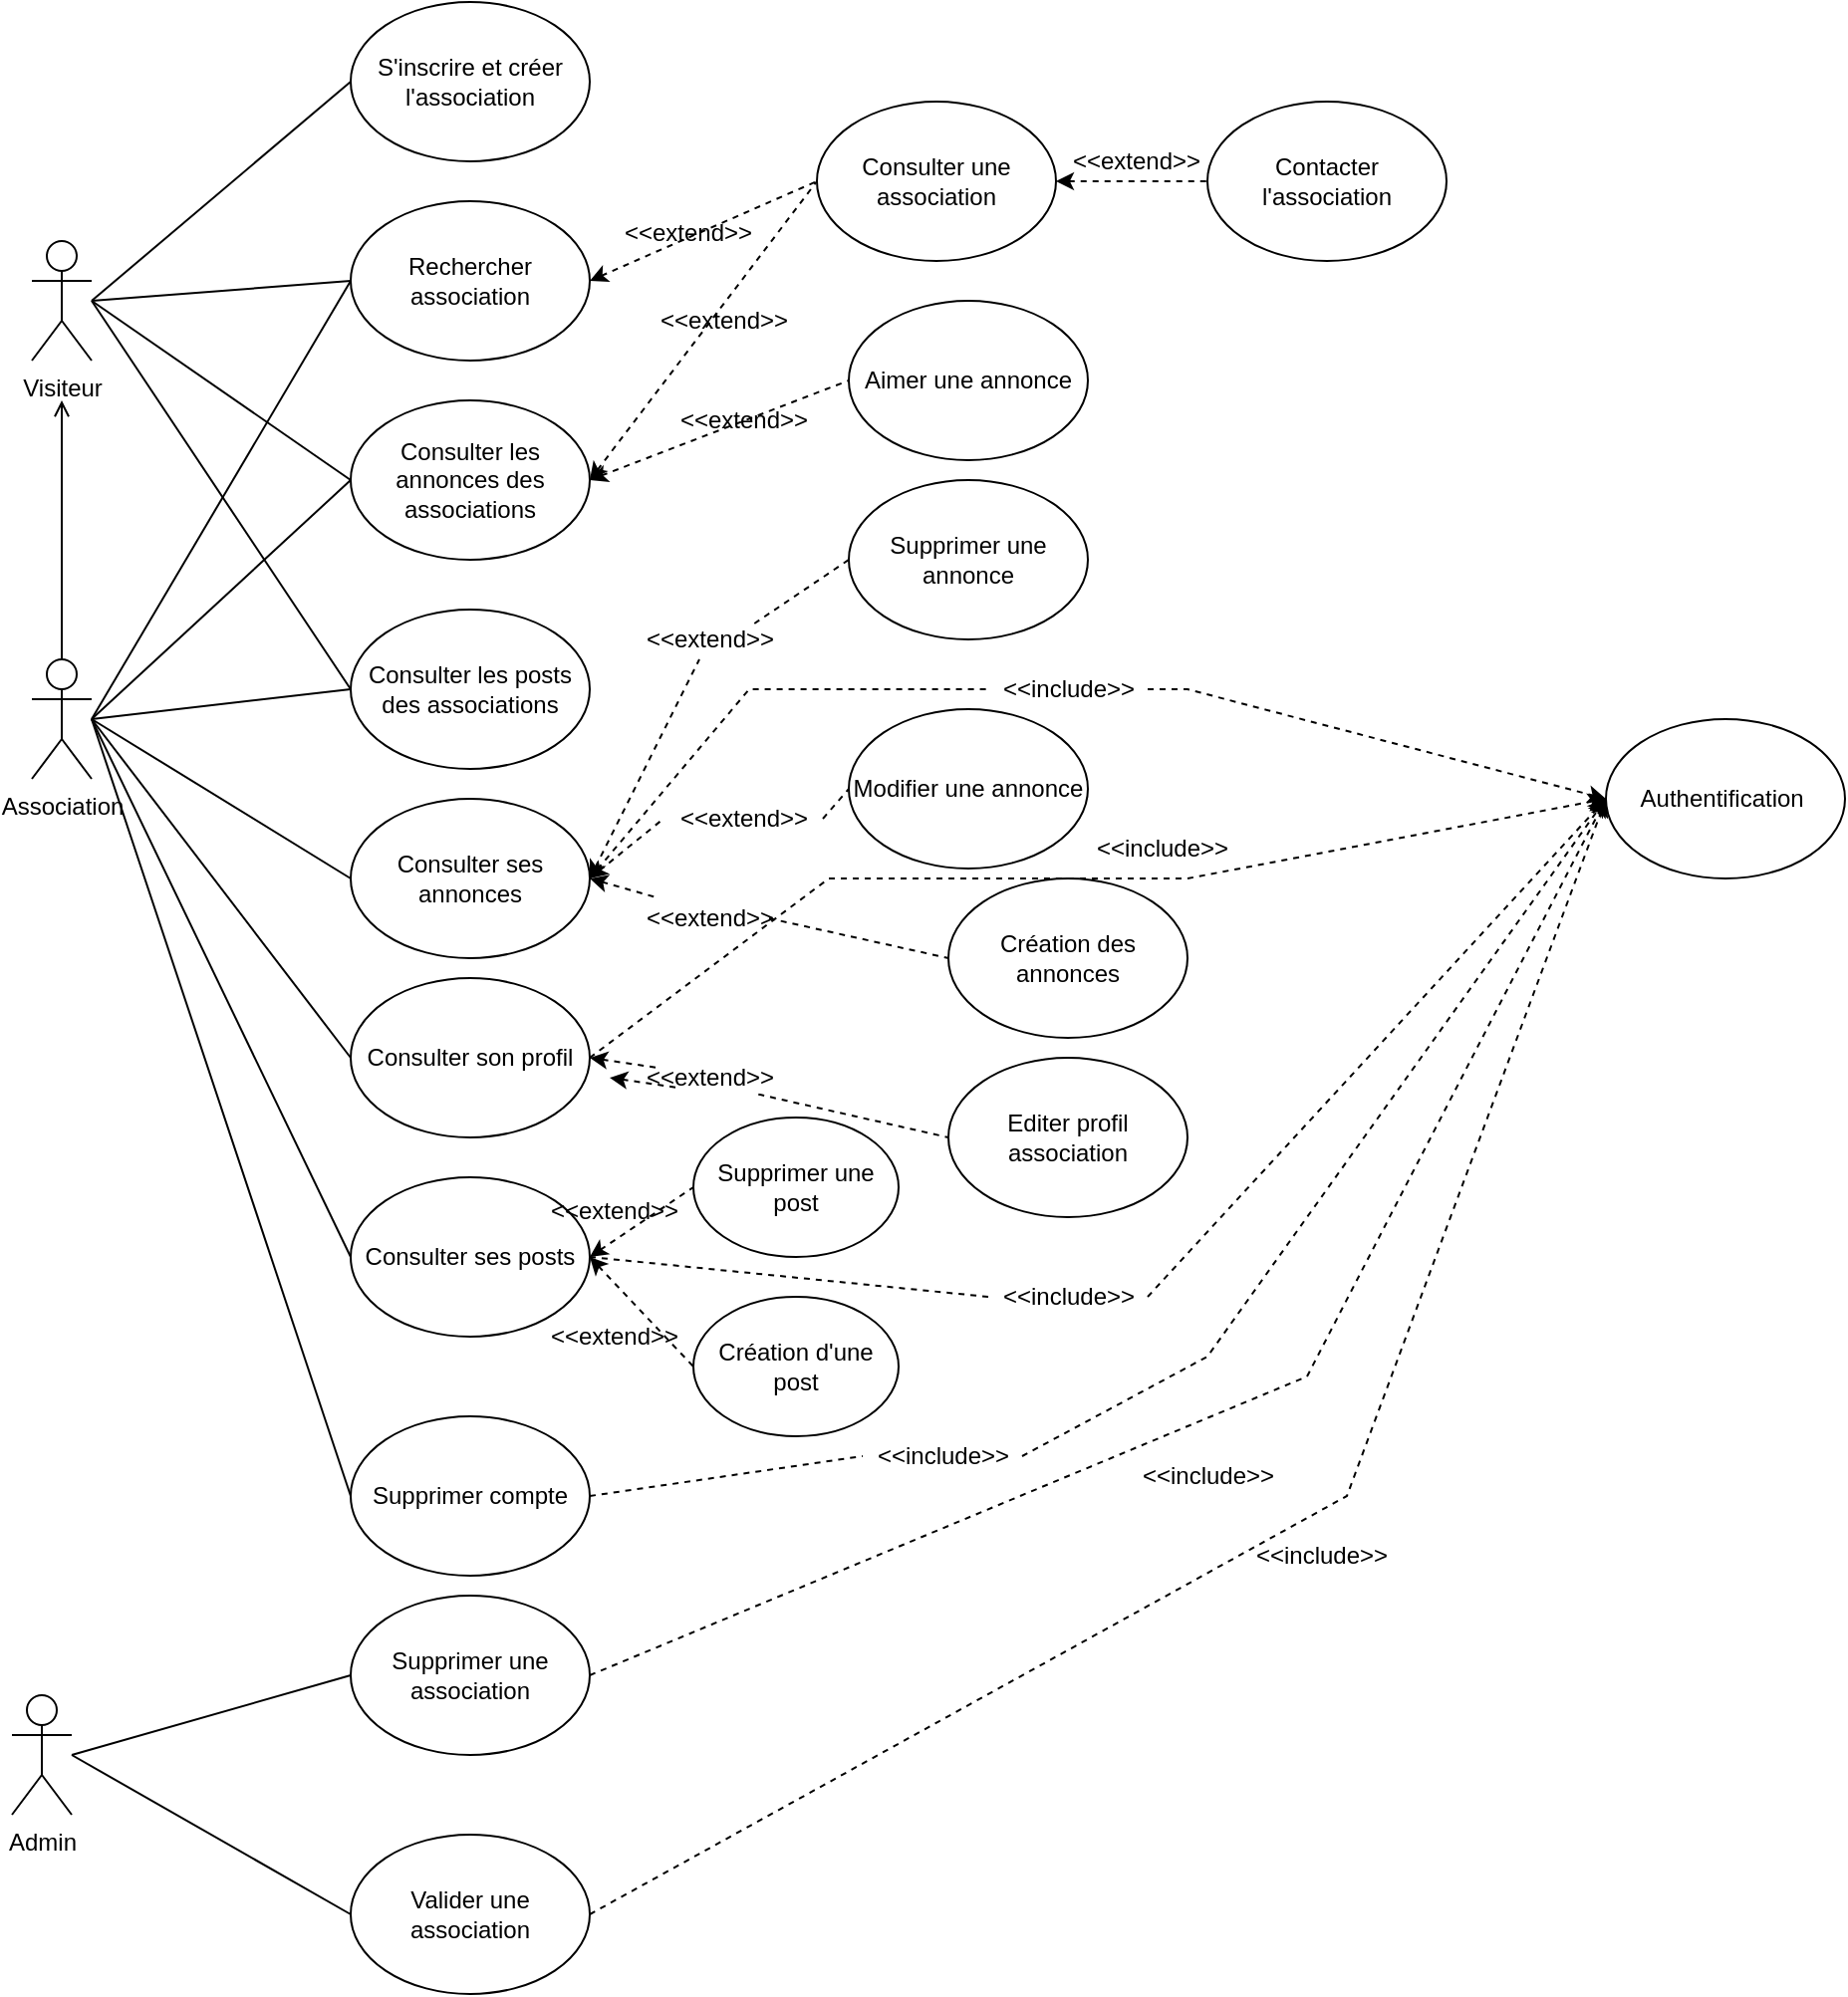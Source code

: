<mxfile version="19.0.3" type="github">
  <diagram id="98kkUTzndiBbhaGtW08h" name="Page-1">
    <mxGraphModel dx="626" dy="422" grid="1" gridSize="10" guides="1" tooltips="1" connect="1" arrows="1" fold="1" page="1" pageScale="1" pageWidth="827" pageHeight="1169" math="0" shadow="0">
      <root>
        <mxCell id="0" />
        <mxCell id="1" parent="0" />
        <mxCell id="tk5sPLedH6yxBTcmL2M--1" value="Visiteur" style="shape=umlActor;verticalLabelPosition=bottom;verticalAlign=top;html=1;outlineConnect=0;" vertex="1" parent="1">
          <mxGeometry x="100" y="400" width="30" height="60" as="geometry" />
        </mxCell>
        <mxCell id="tk5sPLedH6yxBTcmL2M--107" style="edgeStyle=orthogonalEdgeStyle;rounded=0;orthogonalLoop=1;jettySize=auto;html=1;entryX=0.5;entryY=1.333;entryDx=0;entryDy=0;entryPerimeter=0;startArrow=none;startFill=0;endArrow=open;endFill=0;" edge="1" parent="1" source="tk5sPLedH6yxBTcmL2M--2" target="tk5sPLedH6yxBTcmL2M--1">
          <mxGeometry relative="1" as="geometry" />
        </mxCell>
        <mxCell id="tk5sPLedH6yxBTcmL2M--2" value="Association" style="shape=umlActor;verticalLabelPosition=bottom;verticalAlign=top;html=1;outlineConnect=0;" vertex="1" parent="1">
          <mxGeometry x="100" y="610" width="30" height="60" as="geometry" />
        </mxCell>
        <mxCell id="tk5sPLedH6yxBTcmL2M--3" value="Admin" style="shape=umlActor;verticalLabelPosition=bottom;verticalAlign=top;html=1;outlineConnect=0;" vertex="1" parent="1">
          <mxGeometry x="90" y="1130" width="30" height="60" as="geometry" />
        </mxCell>
        <mxCell id="tk5sPLedH6yxBTcmL2M--4" value="S&#39;inscrire et créer l&#39;association" style="ellipse;whiteSpace=wrap;html=1;" vertex="1" parent="1">
          <mxGeometry x="260" y="280" width="120" height="80" as="geometry" />
        </mxCell>
        <mxCell id="tk5sPLedH6yxBTcmL2M--6" value="Consulter les annonces des associations" style="ellipse;whiteSpace=wrap;html=1;" vertex="1" parent="1">
          <mxGeometry x="260" y="480" width="120" height="80" as="geometry" />
        </mxCell>
        <mxCell id="tk5sPLedH6yxBTcmL2M--8" value="Consulter ses annonces" style="ellipse;whiteSpace=wrap;html=1;" vertex="1" parent="1">
          <mxGeometry x="260" y="680" width="120" height="80" as="geometry" />
        </mxCell>
        <mxCell id="tk5sPLedH6yxBTcmL2M--9" value="Consulter son profil" style="ellipse;whiteSpace=wrap;html=1;" vertex="1" parent="1">
          <mxGeometry x="260" y="770" width="120" height="80" as="geometry" />
        </mxCell>
        <mxCell id="tk5sPLedH6yxBTcmL2M--16" value="Rechercher association" style="ellipse;whiteSpace=wrap;html=1;" vertex="1" parent="1">
          <mxGeometry x="260" y="380" width="120" height="80" as="geometry" />
        </mxCell>
        <mxCell id="tk5sPLedH6yxBTcmL2M--19" value="" style="endArrow=none;html=1;rounded=0;entryX=0;entryY=0.5;entryDx=0;entryDy=0;" edge="1" parent="1" target="tk5sPLedH6yxBTcmL2M--6">
          <mxGeometry width="50" height="50" relative="1" as="geometry">
            <mxPoint x="130" y="640" as="sourcePoint" />
            <mxPoint x="210" y="550" as="targetPoint" />
          </mxGeometry>
        </mxCell>
        <mxCell id="tk5sPLedH6yxBTcmL2M--20" value="" style="endArrow=none;html=1;rounded=0;entryX=0;entryY=0.5;entryDx=0;entryDy=0;" edge="1" parent="1" target="tk5sPLedH6yxBTcmL2M--8">
          <mxGeometry width="50" height="50" relative="1" as="geometry">
            <mxPoint x="130" y="640" as="sourcePoint" />
            <mxPoint x="270" y="530" as="targetPoint" />
          </mxGeometry>
        </mxCell>
        <mxCell id="tk5sPLedH6yxBTcmL2M--21" value="" style="endArrow=none;html=1;rounded=0;entryX=0;entryY=0.5;entryDx=0;entryDy=0;" edge="1" parent="1" target="tk5sPLedH6yxBTcmL2M--9">
          <mxGeometry width="50" height="50" relative="1" as="geometry">
            <mxPoint x="130" y="640" as="sourcePoint" />
            <mxPoint x="280" y="540" as="targetPoint" />
          </mxGeometry>
        </mxCell>
        <mxCell id="tk5sPLedH6yxBTcmL2M--23" value="" style="endArrow=none;html=1;rounded=0;entryX=0;entryY=0.5;entryDx=0;entryDy=0;" edge="1" parent="1" target="tk5sPLedH6yxBTcmL2M--16">
          <mxGeometry width="50" height="50" relative="1" as="geometry">
            <mxPoint x="130" y="430" as="sourcePoint" />
            <mxPoint x="250" y="290" as="targetPoint" />
          </mxGeometry>
        </mxCell>
        <mxCell id="tk5sPLedH6yxBTcmL2M--24" value="" style="endArrow=none;html=1;rounded=0;entryX=0;entryY=0.5;entryDx=0;entryDy=0;" edge="1" parent="1" target="tk5sPLedH6yxBTcmL2M--4">
          <mxGeometry width="50" height="50" relative="1" as="geometry">
            <mxPoint x="130" y="430" as="sourcePoint" />
            <mxPoint x="220" y="440" as="targetPoint" />
          </mxGeometry>
        </mxCell>
        <mxCell id="tk5sPLedH6yxBTcmL2M--27" value="" style="endArrow=none;html=1;rounded=0;entryX=0;entryY=0.5;entryDx=0;entryDy=0;" edge="1" parent="1" target="tk5sPLedH6yxBTcmL2M--6">
          <mxGeometry width="50" height="50" relative="1" as="geometry">
            <mxPoint x="130" y="430" as="sourcePoint" />
            <mxPoint x="270" y="300" as="targetPoint" />
          </mxGeometry>
        </mxCell>
        <mxCell id="tk5sPLedH6yxBTcmL2M--28" value="&lt;div&gt;Editer profil association&lt;/div&gt;" style="ellipse;whiteSpace=wrap;html=1;" vertex="1" parent="1">
          <mxGeometry x="560" y="810" width="120" height="80" as="geometry" />
        </mxCell>
        <mxCell id="tk5sPLedH6yxBTcmL2M--29" value="" style="endArrow=none;dashed=1;html=1;rounded=0;entryX=0;entryY=0.5;entryDx=0;entryDy=0;exitX=0.808;exitY=0.917;exitDx=0;exitDy=0;startArrow=none;startFill=1;exitPerimeter=0;" edge="1" parent="1" source="tk5sPLedH6yxBTcmL2M--37" target="tk5sPLedH6yxBTcmL2M--28">
          <mxGeometry width="50" height="50" relative="1" as="geometry">
            <mxPoint x="360" y="670" as="sourcePoint" />
            <mxPoint x="410" y="620" as="targetPoint" />
          </mxGeometry>
        </mxCell>
        <mxCell id="tk5sPLedH6yxBTcmL2M--30" value="Création des annonces" style="ellipse;whiteSpace=wrap;html=1;" vertex="1" parent="1">
          <mxGeometry x="560" y="720" width="120" height="80" as="geometry" />
        </mxCell>
        <mxCell id="tk5sPLedH6yxBTcmL2M--33" value="" style="endArrow=none;dashed=1;html=1;rounded=0;entryX=0;entryY=0.5;entryDx=0;entryDy=0;startArrow=none;startFill=1;" edge="1" parent="1" target="tk5sPLedH6yxBTcmL2M--30">
          <mxGeometry width="50" height="50" relative="1" as="geometry">
            <mxPoint x="470" y="740" as="sourcePoint" />
            <mxPoint x="414" y="620" as="targetPoint" />
          </mxGeometry>
        </mxCell>
        <mxCell id="tk5sPLedH6yxBTcmL2M--40" value="Modifier une annonce" style="ellipse;whiteSpace=wrap;html=1;" vertex="1" parent="1">
          <mxGeometry x="510" y="635" width="120" height="80" as="geometry" />
        </mxCell>
        <mxCell id="tk5sPLedH6yxBTcmL2M--41" value="" style="endArrow=none;dashed=1;html=1;rounded=0;entryX=0;entryY=0.5;entryDx=0;entryDy=0;exitX=1;exitY=0.5;exitDx=0;exitDy=0;startArrow=none;startFill=1;" edge="1" parent="1" target="tk5sPLedH6yxBTcmL2M--40" source="tk5sPLedH6yxBTcmL2M--42">
          <mxGeometry width="50" height="50" relative="1" as="geometry">
            <mxPoint x="380" y="590" as="sourcePoint" />
            <mxPoint x="414" y="535" as="targetPoint" />
          </mxGeometry>
        </mxCell>
        <mxCell id="tk5sPLedH6yxBTcmL2M--43" value="Supprimer une annonce" style="ellipse;whiteSpace=wrap;html=1;" vertex="1" parent="1">
          <mxGeometry x="510" y="520" width="120" height="80" as="geometry" />
        </mxCell>
        <mxCell id="tk5sPLedH6yxBTcmL2M--44" value="" style="endArrow=none;dashed=1;html=1;rounded=0;entryX=0;entryY=0.5;entryDx=0;entryDy=0;exitX=0.783;exitY=0.1;exitDx=0;exitDy=0;startArrow=none;startFill=1;exitPerimeter=0;" edge="1" parent="1" target="tk5sPLedH6yxBTcmL2M--43" source="tk5sPLedH6yxBTcmL2M--45">
          <mxGeometry width="50" height="50" relative="1" as="geometry">
            <mxPoint x="390" y="545" as="sourcePoint" />
            <mxPoint x="424" y="490" as="targetPoint" />
          </mxGeometry>
        </mxCell>
        <mxCell id="tk5sPLedH6yxBTcmL2M--45" value="&amp;lt;&amp;lt;extend&amp;gt;&amp;gt;" style="text;html=1;align=center;verticalAlign=middle;resizable=0;points=[];autosize=1;strokeColor=none;fillColor=none;" vertex="1" parent="1">
          <mxGeometry x="400" y="590" width="80" height="20" as="geometry" />
        </mxCell>
        <mxCell id="tk5sPLedH6yxBTcmL2M--46" value="" style="endArrow=none;dashed=1;html=1;rounded=0;exitX=1;exitY=0.5;exitDx=0;exitDy=0;startArrow=classic;startFill=1;" edge="1" parent="1" source="tk5sPLedH6yxBTcmL2M--8" target="tk5sPLedH6yxBTcmL2M--45">
          <mxGeometry width="50" height="50" relative="1" as="geometry">
            <mxPoint x="380" y="625" as="sourcePoint" />
            <mxPoint x="480" y="510" as="targetPoint" />
          </mxGeometry>
        </mxCell>
        <mxCell id="tk5sPLedH6yxBTcmL2M--42" value="&amp;lt;&amp;lt;extend&amp;gt;&amp;gt;" style="text;html=1;align=center;verticalAlign=middle;resizable=0;points=[];autosize=1;strokeColor=none;fillColor=none;" vertex="1" parent="1">
          <mxGeometry x="417" y="680" width="80" height="20" as="geometry" />
        </mxCell>
        <mxCell id="tk5sPLedH6yxBTcmL2M--47" value="" style="endArrow=none;dashed=1;html=1;rounded=0;entryX=0;entryY=0.5;entryDx=0;entryDy=0;exitX=1;exitY=0.5;exitDx=0;exitDy=0;startArrow=classic;startFill=1;" edge="1" parent="1" source="tk5sPLedH6yxBTcmL2M--8" target="tk5sPLedH6yxBTcmL2M--42">
          <mxGeometry width="50" height="50" relative="1" as="geometry">
            <mxPoint x="380" y="625" as="sourcePoint" />
            <mxPoint x="480" y="610" as="targetPoint" />
          </mxGeometry>
        </mxCell>
        <mxCell id="tk5sPLedH6yxBTcmL2M--34" value="&amp;lt;&amp;lt;extend&amp;gt;&amp;gt;" style="text;html=1;align=center;verticalAlign=middle;resizable=0;points=[];autosize=1;strokeColor=none;fillColor=none;" vertex="1" parent="1">
          <mxGeometry x="400" y="730" width="80" height="20" as="geometry" />
        </mxCell>
        <mxCell id="tk5sPLedH6yxBTcmL2M--48" value="" style="endArrow=none;dashed=1;html=1;rounded=0;entryX=0.175;entryY=-0.017;entryDx=0;entryDy=0;exitX=1;exitY=0.5;exitDx=0;exitDy=0;startArrow=classic;startFill=1;entryPerimeter=0;" edge="1" parent="1" source="tk5sPLedH6yxBTcmL2M--8" target="tk5sPLedH6yxBTcmL2M--34">
          <mxGeometry width="50" height="50" relative="1" as="geometry">
            <mxPoint x="380" y="625" as="sourcePoint" />
            <mxPoint x="510" y="705" as="targetPoint" />
          </mxGeometry>
        </mxCell>
        <mxCell id="tk5sPLedH6yxBTcmL2M--37" value="&amp;lt;&amp;lt;extend&amp;gt;&amp;gt;" style="text;html=1;align=center;verticalAlign=middle;resizable=0;points=[];autosize=1;strokeColor=none;fillColor=none;" vertex="1" parent="1">
          <mxGeometry x="400" y="810" width="80" height="20" as="geometry" />
        </mxCell>
        <mxCell id="tk5sPLedH6yxBTcmL2M--49" value="" style="endArrow=none;dashed=1;html=1;rounded=0;entryX=0.175;entryY=0.25;entryDx=0;entryDy=0;exitX=1;exitY=0.5;exitDx=0;exitDy=0;startArrow=classic;startFill=1;entryPerimeter=0;" edge="1" parent="1" source="tk5sPLedH6yxBTcmL2M--9" target="tk5sPLedH6yxBTcmL2M--37">
          <mxGeometry width="50" height="50" relative="1" as="geometry">
            <mxPoint x="380" y="770" as="sourcePoint" />
            <mxPoint x="480" y="820" as="targetPoint" />
          </mxGeometry>
        </mxCell>
        <mxCell id="tk5sPLedH6yxBTcmL2M--50" value="&lt;div&gt;Consulter une association&lt;/div&gt;" style="ellipse;whiteSpace=wrap;html=1;" vertex="1" parent="1">
          <mxGeometry x="494" y="330" width="120" height="80" as="geometry" />
        </mxCell>
        <mxCell id="tk5sPLedH6yxBTcmL2M--53" value="" style="endArrow=none;dashed=1;html=1;rounded=0;exitX=1;exitY=0.5;exitDx=0;exitDy=0;startArrow=classic;startFill=1;entryX=0;entryY=0.5;entryDx=0;entryDy=0;" edge="1" parent="1" target="tk5sPLedH6yxBTcmL2M--50" source="tk5sPLedH6yxBTcmL2M--16">
          <mxGeometry width="50" height="50" relative="1" as="geometry">
            <mxPoint x="380" y="220" as="sourcePoint" />
            <mxPoint x="439.36" y="387" as="targetPoint" />
          </mxGeometry>
        </mxCell>
        <mxCell id="tk5sPLedH6yxBTcmL2M--54" value="&lt;div&gt;Contacter l&#39;association&lt;/div&gt;" style="ellipse;whiteSpace=wrap;html=1;" vertex="1" parent="1">
          <mxGeometry x="690" y="330" width="120" height="80" as="geometry" />
        </mxCell>
        <mxCell id="tk5sPLedH6yxBTcmL2M--57" value="" style="endArrow=none;dashed=1;html=1;rounded=0;entryX=0;entryY=0.5;entryDx=0;entryDy=0;exitX=1;exitY=0.5;exitDx=0;exitDy=0;startArrow=classic;startFill=1;" edge="1" parent="1" target="tk5sPLedH6yxBTcmL2M--54" source="tk5sPLedH6yxBTcmL2M--50">
          <mxGeometry width="50" height="50" relative="1" as="geometry">
            <mxPoint x="470" y="340" as="sourcePoint" />
            <mxPoint x="654" y="275" as="targetPoint" />
          </mxGeometry>
        </mxCell>
        <mxCell id="tk5sPLedH6yxBTcmL2M--58" value="&amp;lt;&amp;lt;extend&amp;gt;&amp;gt;" style="text;html=1;align=center;verticalAlign=middle;resizable=0;points=[];autosize=1;strokeColor=none;fillColor=none;" vertex="1" parent="1">
          <mxGeometry x="389" y="386" width="80" height="20" as="geometry" />
        </mxCell>
        <mxCell id="tk5sPLedH6yxBTcmL2M--59" value="&amp;lt;&amp;lt;extend&amp;gt;&amp;gt;" style="text;html=1;align=center;verticalAlign=middle;resizable=0;points=[];autosize=1;strokeColor=none;fillColor=none;" vertex="1" parent="1">
          <mxGeometry x="614" y="350" width="80" height="20" as="geometry" />
        </mxCell>
        <mxCell id="tk5sPLedH6yxBTcmL2M--61" value="" style="endArrow=none;html=1;rounded=0;entryX=0;entryY=0.5;entryDx=0;entryDy=0;" edge="1" parent="1" target="tk5sPLedH6yxBTcmL2M--16">
          <mxGeometry width="50" height="50" relative="1" as="geometry">
            <mxPoint x="130" y="640" as="sourcePoint" />
            <mxPoint x="270" y="530" as="targetPoint" />
          </mxGeometry>
        </mxCell>
        <mxCell id="tk5sPLedH6yxBTcmL2M--62" value="" style="endArrow=none;dashed=1;html=1;rounded=0;exitX=1;exitY=0.5;exitDx=0;exitDy=0;startArrow=classic;startFill=1;entryX=0;entryY=0.5;entryDx=0;entryDy=0;" edge="1" parent="1" source="tk5sPLedH6yxBTcmL2M--6" target="tk5sPLedH6yxBTcmL2M--50">
          <mxGeometry width="50" height="50" relative="1" as="geometry">
            <mxPoint x="390" y="430" as="sourcePoint" />
            <mxPoint x="504" y="380" as="targetPoint" />
          </mxGeometry>
        </mxCell>
        <mxCell id="tk5sPLedH6yxBTcmL2M--63" value="&amp;lt;&amp;lt;extend&amp;gt;&amp;gt;" style="text;html=1;align=center;verticalAlign=middle;resizable=0;points=[];autosize=1;strokeColor=none;fillColor=none;" vertex="1" parent="1">
          <mxGeometry x="407" y="430" width="80" height="20" as="geometry" />
        </mxCell>
        <mxCell id="tk5sPLedH6yxBTcmL2M--65" value="&lt;div&gt;Aimer une annonce&lt;/div&gt;" style="ellipse;whiteSpace=wrap;html=1;" vertex="1" parent="1">
          <mxGeometry x="510" y="430" width="120" height="80" as="geometry" />
        </mxCell>
        <mxCell id="tk5sPLedH6yxBTcmL2M--66" value="" style="endArrow=none;dashed=1;html=1;rounded=0;entryX=0;entryY=0.5;entryDx=0;entryDy=0;exitX=1;exitY=0.5;exitDx=0;exitDy=0;startArrow=classic;startFill=1;" edge="1" parent="1" target="tk5sPLedH6yxBTcmL2M--65" source="tk5sPLedH6yxBTcmL2M--6">
          <mxGeometry width="50" height="50" relative="1" as="geometry">
            <mxPoint x="614" y="460" as="sourcePoint" />
            <mxPoint x="654" y="365" as="targetPoint" />
          </mxGeometry>
        </mxCell>
        <mxCell id="tk5sPLedH6yxBTcmL2M--70" value="&amp;lt;&amp;lt;extend&amp;gt;&amp;gt;" style="text;html=1;align=center;verticalAlign=middle;resizable=0;points=[];autosize=1;strokeColor=none;fillColor=none;" vertex="1" parent="1">
          <mxGeometry x="417" y="480" width="80" height="20" as="geometry" />
        </mxCell>
        <mxCell id="tk5sPLedH6yxBTcmL2M--71" value="Consulter ses posts" style="ellipse;whiteSpace=wrap;html=1;" vertex="1" parent="1">
          <mxGeometry x="260" y="870" width="120" height="80" as="geometry" />
        </mxCell>
        <mxCell id="tk5sPLedH6yxBTcmL2M--73" value="" style="endArrow=none;html=1;rounded=0;entryX=0;entryY=0.5;entryDx=0;entryDy=0;" edge="1" parent="1" target="tk5sPLedH6yxBTcmL2M--71">
          <mxGeometry width="50" height="50" relative="1" as="geometry">
            <mxPoint x="130" y="640" as="sourcePoint" />
            <mxPoint x="260" y="870" as="targetPoint" />
          </mxGeometry>
        </mxCell>
        <mxCell id="tk5sPLedH6yxBTcmL2M--74" value="Authentification&amp;nbsp;" style="ellipse;whiteSpace=wrap;html=1;" vertex="1" parent="1">
          <mxGeometry x="890" y="640" width="120" height="80" as="geometry" />
        </mxCell>
        <mxCell id="tk5sPLedH6yxBTcmL2M--76" value="" style="endArrow=classic;dashed=1;html=1;rounded=0;entryX=0;entryY=0.5;entryDx=0;entryDy=0;exitX=1;exitY=0.5;exitDx=0;exitDy=0;endFill=1;startArrow=none;" edge="1" parent="1" source="tk5sPLedH6yxBTcmL2M--77" target="tk5sPLedH6yxBTcmL2M--74">
          <mxGeometry width="50" height="50" relative="1" as="geometry">
            <mxPoint x="710" y="590" as="sourcePoint" />
            <mxPoint x="760" y="540" as="targetPoint" />
            <Array as="points">
              <mxPoint x="680" y="625" />
            </Array>
          </mxGeometry>
        </mxCell>
        <mxCell id="tk5sPLedH6yxBTcmL2M--78" value="" style="endArrow=classic;dashed=1;html=1;rounded=0;entryX=0;entryY=0.5;entryDx=0;entryDy=0;exitX=1;exitY=0.5;exitDx=0;exitDy=0;endFill=1;" edge="1" parent="1" source="tk5sPLedH6yxBTcmL2M--9" target="tk5sPLedH6yxBTcmL2M--74">
          <mxGeometry width="50" height="50" relative="1" as="geometry">
            <mxPoint x="390" y="635" as="sourcePoint" />
            <mxPoint x="850" y="700" as="targetPoint" />
            <Array as="points">
              <mxPoint x="500" y="720" />
              <mxPoint x="680" y="720" />
            </Array>
          </mxGeometry>
        </mxCell>
        <mxCell id="tk5sPLedH6yxBTcmL2M--79" value="&amp;lt;&amp;lt;include&amp;gt;&amp;gt;" style="text;html=1;align=center;verticalAlign=middle;resizable=0;points=[];autosize=1;strokeColor=none;fillColor=none;" vertex="1" parent="1">
          <mxGeometry x="627" y="695" width="80" height="20" as="geometry" />
        </mxCell>
        <mxCell id="tk5sPLedH6yxBTcmL2M--81" value="" style="endArrow=classic;dashed=1;html=1;rounded=0;entryX=0;entryY=0.5;entryDx=0;entryDy=0;exitX=1;exitY=0.5;exitDx=0;exitDy=0;endFill=1;startArrow=none;" edge="1" parent="1" source="tk5sPLedH6yxBTcmL2M--82" target="tk5sPLedH6yxBTcmL2M--74">
          <mxGeometry width="50" height="50" relative="1" as="geometry">
            <mxPoint x="430" y="940" as="sourcePoint" />
            <mxPoint x="890" y="1005" as="targetPoint" />
            <Array as="points" />
          </mxGeometry>
        </mxCell>
        <mxCell id="tk5sPLedH6yxBTcmL2M--82" value="&amp;lt;&amp;lt;include&amp;gt;&amp;gt;" style="text;html=1;align=center;verticalAlign=middle;resizable=0;points=[];autosize=1;strokeColor=none;fillColor=none;" vertex="1" parent="1">
          <mxGeometry x="580" y="920" width="80" height="20" as="geometry" />
        </mxCell>
        <mxCell id="tk5sPLedH6yxBTcmL2M--85" value="" style="endArrow=none;dashed=1;html=1;rounded=0;entryX=0;entryY=0.5;entryDx=0;entryDy=0;exitX=1;exitY=0.5;exitDx=0;exitDy=0;endFill=1;" edge="1" parent="1" source="tk5sPLedH6yxBTcmL2M--71" target="tk5sPLedH6yxBTcmL2M--82">
          <mxGeometry width="50" height="50" relative="1" as="geometry">
            <mxPoint x="380" y="940" as="sourcePoint" />
            <mxPoint x="840" y="690" as="targetPoint" />
            <Array as="points" />
          </mxGeometry>
        </mxCell>
        <mxCell id="tk5sPLedH6yxBTcmL2M--77" value="&amp;lt;&amp;lt;include&amp;gt;&amp;gt;" style="text;html=1;align=center;verticalAlign=middle;resizable=0;points=[];autosize=1;strokeColor=none;fillColor=none;" vertex="1" parent="1">
          <mxGeometry x="580" y="615" width="80" height="20" as="geometry" />
        </mxCell>
        <mxCell id="tk5sPLedH6yxBTcmL2M--88" value="" style="endArrow=none;dashed=1;html=1;rounded=0;entryX=0;entryY=0.5;entryDx=0;entryDy=0;exitX=1;exitY=0.5;exitDx=0;exitDy=0;endFill=1;" edge="1" parent="1" source="tk5sPLedH6yxBTcmL2M--8" target="tk5sPLedH6yxBTcmL2M--77">
          <mxGeometry width="50" height="50" relative="1" as="geometry">
            <mxPoint x="380" y="625" as="sourcePoint" />
            <mxPoint x="840" y="690" as="targetPoint" />
            <Array as="points">
              <mxPoint x="460" y="625" />
            </Array>
          </mxGeometry>
        </mxCell>
        <mxCell id="tk5sPLedH6yxBTcmL2M--89" value="Supprimer une association" style="ellipse;whiteSpace=wrap;html=1;" vertex="1" parent="1">
          <mxGeometry x="260" y="1080" width="120" height="80" as="geometry" />
        </mxCell>
        <mxCell id="tk5sPLedH6yxBTcmL2M--90" value="Valider une association" style="ellipse;whiteSpace=wrap;html=1;" vertex="1" parent="1">
          <mxGeometry x="260" y="1200" width="120" height="80" as="geometry" />
        </mxCell>
        <mxCell id="tk5sPLedH6yxBTcmL2M--91" value="" style="endArrow=none;html=1;rounded=0;entryX=0;entryY=0.5;entryDx=0;entryDy=0;" edge="1" parent="1" target="tk5sPLedH6yxBTcmL2M--89">
          <mxGeometry width="50" height="50" relative="1" as="geometry">
            <mxPoint x="120" y="1160" as="sourcePoint" />
            <mxPoint x="270" y="1210" as="targetPoint" />
          </mxGeometry>
        </mxCell>
        <mxCell id="tk5sPLedH6yxBTcmL2M--93" value="" style="endArrow=none;html=1;rounded=0;entryX=0;entryY=0.5;entryDx=0;entryDy=0;" edge="1" parent="1" target="tk5sPLedH6yxBTcmL2M--90">
          <mxGeometry width="50" height="50" relative="1" as="geometry">
            <mxPoint x="120" y="1160" as="sourcePoint" />
            <mxPoint x="270" y="1130" as="targetPoint" />
          </mxGeometry>
        </mxCell>
        <mxCell id="tk5sPLedH6yxBTcmL2M--94" value="" style="endArrow=classic;dashed=1;html=1;rounded=0;entryX=0;entryY=0.5;entryDx=0;entryDy=0;exitX=1;exitY=0.5;exitDx=0;exitDy=0;endFill=1;startArrow=none;" edge="1" parent="1" source="tk5sPLedH6yxBTcmL2M--89" target="tk5sPLedH6yxBTcmL2M--74">
          <mxGeometry width="50" height="50" relative="1" as="geometry">
            <mxPoint x="670" y="950" as="sourcePoint" />
            <mxPoint x="850" y="700" as="targetPoint" />
            <Array as="points">
              <mxPoint x="740" y="970" />
            </Array>
          </mxGeometry>
        </mxCell>
        <mxCell id="tk5sPLedH6yxBTcmL2M--95" value="" style="endArrow=classic;dashed=1;html=1;rounded=0;exitX=1;exitY=0.5;exitDx=0;exitDy=0;endFill=1;startArrow=none;entryX=0;entryY=0.5;entryDx=0;entryDy=0;" edge="1" parent="1" source="tk5sPLedH6yxBTcmL2M--90" target="tk5sPLedH6yxBTcmL2M--74">
          <mxGeometry width="50" height="50" relative="1" as="geometry">
            <mxPoint x="390" y="1130" as="sourcePoint" />
            <mxPoint x="930" y="770" as="targetPoint" />
            <Array as="points">
              <mxPoint x="760" y="1030" />
            </Array>
          </mxGeometry>
        </mxCell>
        <mxCell id="tk5sPLedH6yxBTcmL2M--100" value="&amp;lt;&amp;lt;include&amp;gt;&amp;gt;" style="text;html=1;align=center;verticalAlign=middle;resizable=0;points=[];autosize=1;strokeColor=none;fillColor=none;" vertex="1" parent="1">
          <mxGeometry x="707" y="1050" width="80" height="20" as="geometry" />
        </mxCell>
        <mxCell id="tk5sPLedH6yxBTcmL2M--104" value="Consulter les posts des associations" style="ellipse;whiteSpace=wrap;html=1;" vertex="1" parent="1">
          <mxGeometry x="260" y="585" width="120" height="80" as="geometry" />
        </mxCell>
        <mxCell id="tk5sPLedH6yxBTcmL2M--105" value="" style="endArrow=none;html=1;rounded=0;entryX=0;entryY=0.5;entryDx=0;entryDy=0;" edge="1" parent="1" target="tk5sPLedH6yxBTcmL2M--104">
          <mxGeometry width="50" height="50" relative="1" as="geometry">
            <mxPoint x="130" y="640" as="sourcePoint" />
            <mxPoint x="270" y="530" as="targetPoint" />
          </mxGeometry>
        </mxCell>
        <mxCell id="tk5sPLedH6yxBTcmL2M--106" value="" style="endArrow=none;html=1;rounded=0;entryX=0;entryY=0.5;entryDx=0;entryDy=0;" edge="1" parent="1" target="tk5sPLedH6yxBTcmL2M--104">
          <mxGeometry width="50" height="50" relative="1" as="geometry">
            <mxPoint x="130" y="430" as="sourcePoint" />
            <mxPoint x="270" y="635" as="targetPoint" />
          </mxGeometry>
        </mxCell>
        <mxCell id="tk5sPLedH6yxBTcmL2M--108" value="Supprimer compte" style="ellipse;whiteSpace=wrap;html=1;" vertex="1" parent="1">
          <mxGeometry x="260" y="990" width="120" height="80" as="geometry" />
        </mxCell>
        <mxCell id="tk5sPLedH6yxBTcmL2M--109" value="" style="endArrow=none;html=1;rounded=0;entryX=0;entryY=0.5;entryDx=0;entryDy=0;" edge="1" parent="1" target="tk5sPLedH6yxBTcmL2M--108">
          <mxGeometry width="50" height="50" relative="1" as="geometry">
            <mxPoint x="130" y="640" as="sourcePoint" />
            <mxPoint x="270" y="950" as="targetPoint" />
          </mxGeometry>
        </mxCell>
        <mxCell id="tk5sPLedH6yxBTcmL2M--110" value="" style="endArrow=classic;dashed=1;html=1;rounded=0;exitX=1;exitY=0.5;exitDx=0;exitDy=0;endFill=1;startArrow=none;entryX=0;entryY=0.5;entryDx=0;entryDy=0;" edge="1" parent="1" source="tk5sPLedH6yxBTcmL2M--96" target="tk5sPLedH6yxBTcmL2M--74">
          <mxGeometry width="50" height="50" relative="1" as="geometry">
            <mxPoint x="670" y="950" as="sourcePoint" />
            <mxPoint x="890" y="690" as="targetPoint" />
            <Array as="points">
              <mxPoint x="690" y="960" />
            </Array>
          </mxGeometry>
        </mxCell>
        <mxCell id="tk5sPLedH6yxBTcmL2M--113" value="&amp;lt;&amp;lt;include&amp;gt;&amp;gt;" style="text;html=1;align=center;verticalAlign=middle;resizable=0;points=[];autosize=1;strokeColor=none;fillColor=none;" vertex="1" parent="1">
          <mxGeometry x="650" y="1010" width="80" height="20" as="geometry" />
        </mxCell>
        <mxCell id="tk5sPLedH6yxBTcmL2M--96" value="&amp;lt;&amp;lt;include&amp;gt;&amp;gt;" style="text;html=1;align=center;verticalAlign=middle;resizable=0;points=[];autosize=1;strokeColor=none;fillColor=none;" vertex="1" parent="1">
          <mxGeometry x="517" y="1000" width="80" height="20" as="geometry" />
        </mxCell>
        <mxCell id="tk5sPLedH6yxBTcmL2M--114" value="" style="endArrow=none;dashed=1;html=1;rounded=0;exitX=1;exitY=0.5;exitDx=0;exitDy=0;endFill=1;startArrow=none;entryX=0;entryY=0.5;entryDx=0;entryDy=0;" edge="1" parent="1" source="tk5sPLedH6yxBTcmL2M--108" target="tk5sPLedH6yxBTcmL2M--96">
          <mxGeometry width="50" height="50" relative="1" as="geometry">
            <mxPoint x="380" y="1030" as="sourcePoint" />
            <mxPoint x="890" y="680" as="targetPoint" />
            <Array as="points" />
          </mxGeometry>
        </mxCell>
        <mxCell id="tk5sPLedH6yxBTcmL2M--115" value="Création d&#39;une post" style="ellipse;whiteSpace=wrap;html=1;" vertex="1" parent="1">
          <mxGeometry x="432" y="930" width="103" height="70" as="geometry" />
        </mxCell>
        <mxCell id="tk5sPLedH6yxBTcmL2M--116" value="" style="endArrow=none;dashed=1;html=1;rounded=0;entryX=0.175;entryY=0.25;entryDx=0;entryDy=0;exitX=1;exitY=0.5;exitDx=0;exitDy=0;startArrow=classic;startFill=1;entryPerimeter=0;" edge="1" parent="1">
          <mxGeometry width="50" height="50" relative="1" as="geometry">
            <mxPoint x="390" y="820" as="sourcePoint" />
            <mxPoint x="424" y="825" as="targetPoint" />
          </mxGeometry>
        </mxCell>
        <mxCell id="tk5sPLedH6yxBTcmL2M--117" value="" style="endArrow=none;dashed=1;html=1;rounded=0;entryX=0;entryY=0.5;entryDx=0;entryDy=0;exitX=1;exitY=0.5;exitDx=0;exitDy=0;startArrow=classic;startFill=1;" edge="1" parent="1" source="tk5sPLedH6yxBTcmL2M--71" target="tk5sPLedH6yxBTcmL2M--115">
          <mxGeometry width="50" height="50" relative="1" as="geometry">
            <mxPoint x="400" y="830" as="sourcePoint" />
            <mxPoint x="434" y="835" as="targetPoint" />
          </mxGeometry>
        </mxCell>
        <mxCell id="tk5sPLedH6yxBTcmL2M--118" value="&amp;lt;&amp;lt;extend&amp;gt;&amp;gt;" style="text;html=1;align=center;verticalAlign=middle;resizable=0;points=[];autosize=1;strokeColor=none;fillColor=none;" vertex="1" parent="1">
          <mxGeometry x="352" y="940" width="80" height="20" as="geometry" />
        </mxCell>
        <mxCell id="tk5sPLedH6yxBTcmL2M--121" value="Supprimer une post" style="ellipse;whiteSpace=wrap;html=1;" vertex="1" parent="1">
          <mxGeometry x="432" y="840" width="103" height="70" as="geometry" />
        </mxCell>
        <mxCell id="tk5sPLedH6yxBTcmL2M--122" value="" style="endArrow=none;dashed=1;html=1;rounded=0;entryX=0;entryY=0.5;entryDx=0;entryDy=0;exitX=1;exitY=0.5;exitDx=0;exitDy=0;startArrow=classic;startFill=1;" edge="1" parent="1" source="tk5sPLedH6yxBTcmL2M--71" target="tk5sPLedH6yxBTcmL2M--121">
          <mxGeometry width="50" height="50" relative="1" as="geometry">
            <mxPoint x="390" y="920" as="sourcePoint" />
            <mxPoint x="398.5" y="975" as="targetPoint" />
          </mxGeometry>
        </mxCell>
        <mxCell id="tk5sPLedH6yxBTcmL2M--123" value="&amp;lt;&amp;lt;extend&amp;gt;&amp;gt;" style="text;html=1;align=center;verticalAlign=middle;resizable=0;points=[];autosize=1;strokeColor=none;fillColor=none;" vertex="1" parent="1">
          <mxGeometry x="352" y="877" width="80" height="20" as="geometry" />
        </mxCell>
      </root>
    </mxGraphModel>
  </diagram>
</mxfile>
